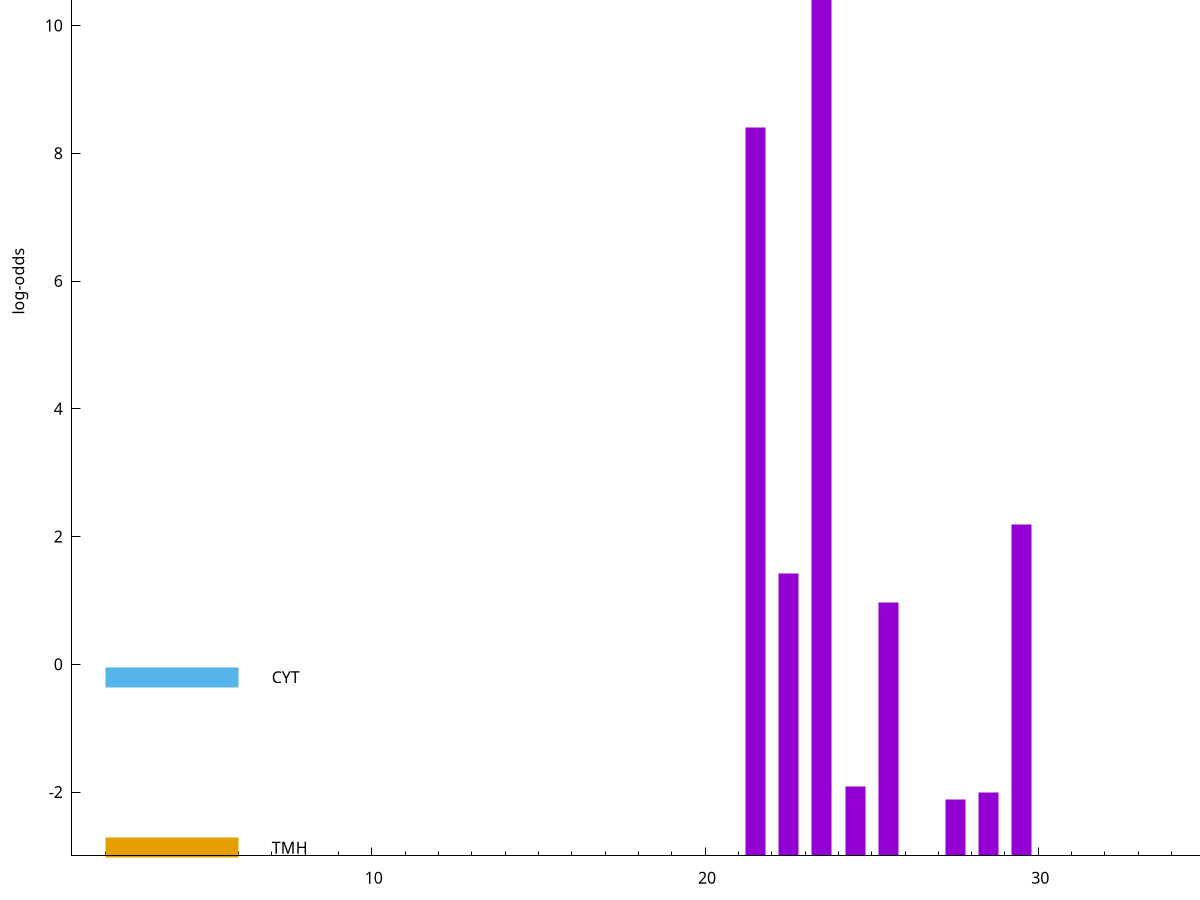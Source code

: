set title "LipoP predictions for SRR3996255.gff"
set size 2., 1.4
set xrange [1:70] 
set mxtics 10
set yrange [-3:15]
set y2range [0:18]
set ylabel "log-odds"
set term postscript eps color solid "Helvetica" 30
set output "SRR3996255.gff4.eps"
set arrow from 2,11.1265 to 6,11.1265 nohead lt 1 lw 20
set label "SpI" at 7,11.1265
set arrow from 2,-0.200913 to 6,-0.200913 nohead lt 3 lw 20
set label "CYT" at 7,-0.200913
set arrow from 2,-2.87207 to 6,-2.87207 nohead lt 4 lw 20
set label "TMH" at 7,-2.87207
set arrow from 2,11.1265 to 6,11.1265 nohead lt 1 lw 20
set label "SpI" at 7,11.1265
# NOTE: The scores below are the log-odds scores with the threshold
# NOTE: subtracted (a hack to make gnuplot make the histogram all
# NOTE: look nice).
plot "-" axes x1y2 title "" with impulses lt 1 lw 20
23.500000 13.882000
21.500000 11.402170
29.500000 5.191130
22.500000 4.427470
25.500000 3.975292
24.500000 1.079820
28.500000 0.987390
27.500000 0.881560
e
exit
